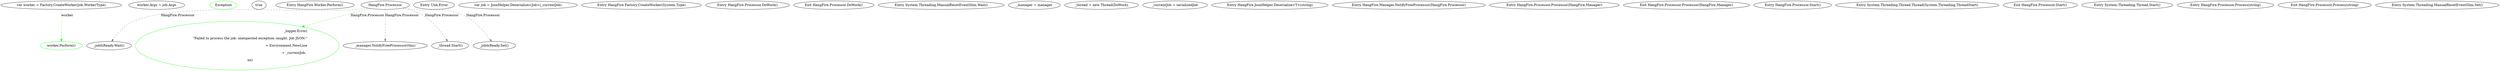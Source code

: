 digraph  {
d21 [cluster="HangFire.Processor.DoWork()", color=green, community=0, label="worker.Perform()", prediction=0, span="51-51"];
d19 [cluster="HangFire.Processor.DoWork()", label="var worker = Factory.CreateWorker(job.WorkerType)", span="46-46"];
d20 [cluster="HangFire.Processor.DoWork()", label="worker.Args = job.Args", span="48-48"];
d22 [cluster="HangFire.Processor.DoWork()", color=green, community=0, label=Exception, prediction=1, span="54-54"];
d15 [cluster="HangFire.Processor.DoWork()", label=true, span="37-37"];
d29 [cluster="HangFire.Worker.Perform()", label="Entry HangFire.Worker.Perform()", span="9-9"];
d17 [cluster="HangFire.Processor.DoWork()", label="_jobIsReady.Wait()", span="40-40"];
d23 [cluster="HangFire.Processor.DoWork()", color=green, community=0, label="_logger.Error(\r\n                        ''Failed to process the job: unexpected exception caught. Job JSON:''\r\n                        + Environment.NewLine\r\n                        + _currentJob, \r\n                        ex)", prediction=2, span="56-60"];
d31 [label="HangFire.Processor", span=""];
d30 [cluster="Unk.Error", label="Entry Unk.Error", span=""];
d18 [cluster="HangFire.Processor.DoWork()", label="var job = JsonHelper.Deserialize<Job>(_currentJob)", span="44-44"];
d28 [cluster="HangFire.Factory.CreateWorker(System.Type)", label="Entry HangFire.Factory.CreateWorker(System.Type)", span="20-20"];
d14 [cluster="HangFire.Processor.DoWork()", label="Entry HangFire.Processor.DoWork()", span="35-35"];
d16 [cluster="HangFire.Processor.DoWork()", label="_manager.NotifyFreeProcessor(this)", span="39-39"];
d24 [cluster="HangFire.Processor.DoWork()", label="Exit HangFire.Processor.DoWork()", span="35-35"];
d26 [cluster="System.Threading.ManualResetEventSlim.Wait()", label="Entry System.Threading.ManualResetEventSlim.Wait()", span="0-0"];
d1 [cluster="HangFire.Processor.Processor(HangFire.Manager)", label="_manager = manager", span="19-19"];
d4 [cluster="HangFire.Processor.Start()", label="_thread = new Thread(DoWork)", span="24-24"];
d5 [cluster="HangFire.Processor.Start()", label="_thread.Start()", span="25-25"];
d10 [cluster="HangFire.Processor.Process(string)", label="_currentJob = serializedJob", span="31-31"];
d11 [cluster="HangFire.Processor.Process(string)", label="_jobIsReady.Set()", span="32-32"];
d27 [cluster="HangFire.JsonHelper.Deserialize<T>(string)", label="Entry HangFire.JsonHelper.Deserialize<T>(string)", span="11-11"];
d25 [cluster="HangFire.Manager.NotifyFreeProcessor(HangFire.Processor)", label="Entry HangFire.Manager.NotifyFreeProcessor(HangFire.Processor)", span="40-40"];
d0 [cluster="HangFire.Processor.Processor(HangFire.Manager)", label="Entry HangFire.Processor.Processor(HangFire.Manager)", span="17-17"];
d2 [cluster="HangFire.Processor.Processor(HangFire.Manager)", label="Exit HangFire.Processor.Processor(HangFire.Manager)", span="17-17"];
d3 [cluster="HangFire.Processor.Start()", label="Entry HangFire.Processor.Start()", span="22-22"];
d7 [cluster="System.Threading.Thread.Thread(System.Threading.ThreadStart)", label="Entry System.Threading.Thread.Thread(System.Threading.ThreadStart)", span="0-0"];
d6 [cluster="HangFire.Processor.Start()", label="Exit HangFire.Processor.Start()", span="22-22"];
d8 [cluster="System.Threading.Thread.Start()", label="Entry System.Threading.Thread.Start()", span="0-0"];
d9 [cluster="HangFire.Processor.Process(string)", label="Entry HangFire.Processor.Process(string)", span="28-28"];
d12 [cluster="HangFire.Processor.Process(string)", label="Exit HangFire.Processor.Process(string)", span="28-28"];
d13 [cluster="System.Threading.ManualResetEventSlim.Set()", label="Entry System.Threading.ManualResetEventSlim.Set()", span="0-0"];
d19 -> d21  [color=green, key=1, label=worker, style=dashed];
d31 -> d23  [color=green, key=1, label="HangFire.Processor", style=dashed];
d31 -> d17  [color=darkseagreen4, key=1, label="HangFire.Processor", style=dashed];
d31 -> d5  [color=darkseagreen4, key=1, label="HangFire.Processor", style=dashed];
d31 -> d11  [color=darkseagreen4, key=1, label="HangFire.Processor", style=dashed];
d31 -> d16  [color=darkseagreen4, key=1, label="HangFire.Processor", style=dashed];
}
